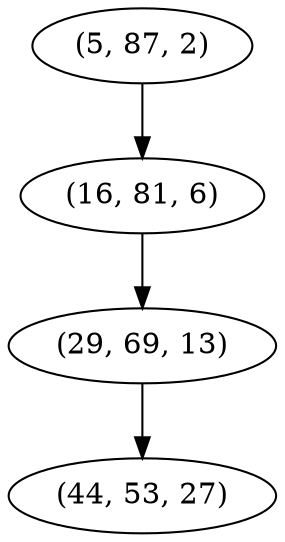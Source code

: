 digraph tree {
    "(5, 87, 2)";
    "(16, 81, 6)";
    "(29, 69, 13)";
    "(44, 53, 27)";
    "(5, 87, 2)" -> "(16, 81, 6)";
    "(16, 81, 6)" -> "(29, 69, 13)";
    "(29, 69, 13)" -> "(44, 53, 27)";
}
